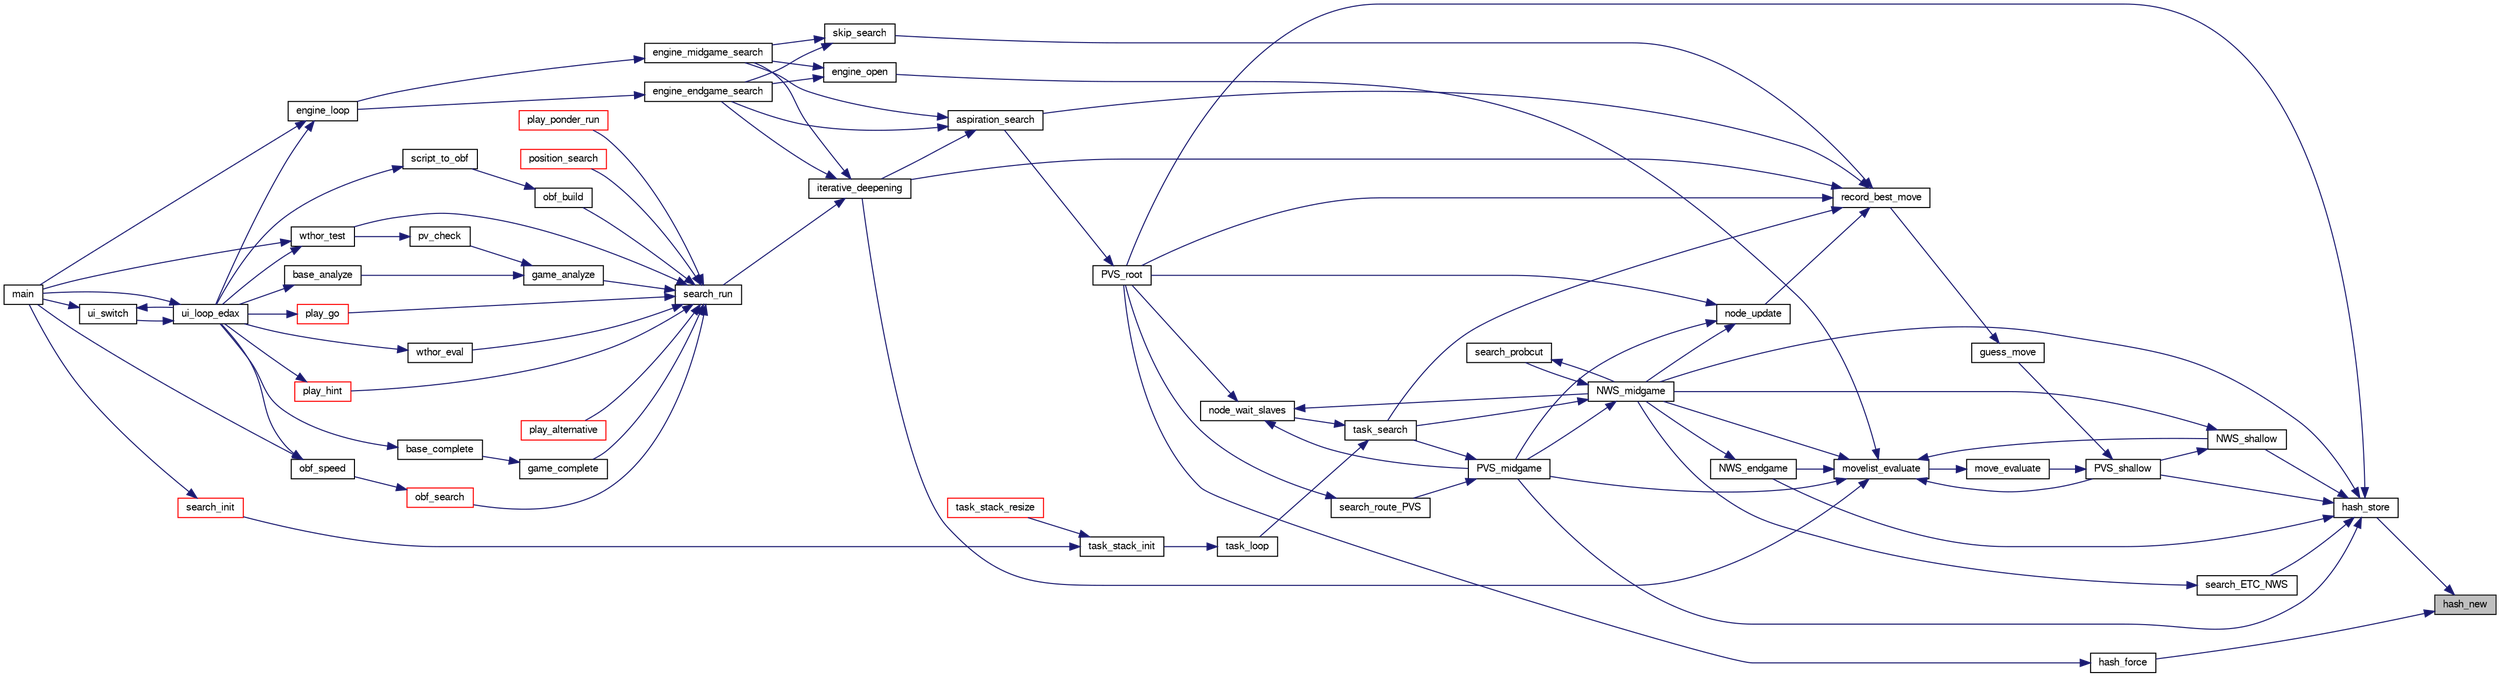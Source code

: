 digraph "hash_new"
{
 // LATEX_PDF_SIZE
  bgcolor="transparent";
  edge [fontname="FreeSans",fontsize="10",labelfontname="FreeSans",labelfontsize="10"];
  node [fontname="FreeSans",fontsize="10",shape=record];
  rankdir="RL";
  Node1 [label="hash_new",height=0.2,width=0.4,color="black", fillcolor="grey75", style="filled", fontcolor="black",tooltip="Initialize a new hash table item."];
  Node1 -> Node2 [dir="back",color="midnightblue",fontsize="10",style="solid",fontname="FreeSans"];
  Node2 [label="hash_force",height=0.2,width=0.4,color="black",URL="$hash-lock-free_8c.html#afc49ea21f519e15381b02aabff9884f2",tooltip="Store an hashtable item."];
  Node2 -> Node3 [dir="back",color="midnightblue",fontsize="10",style="solid",fontname="FreeSans"];
  Node3 [label="PVS_root",height=0.2,width=0.4,color="black",URL="$root_8c.html#a1367650ce57b9632f862da187074edb7",tooltip="Principal Variation Search algorithm at the root of the tree."];
  Node3 -> Node4 [dir="back",color="midnightblue",fontsize="10",style="solid",fontname="FreeSans"];
  Node4 [label="aspiration_search",height=0.2,width=0.4,color="black",URL="$root_8c.html#ad7e7acc5e26be0248b45eff34678ee3b",tooltip="Aspiration window."];
  Node4 -> Node5 [dir="back",color="midnightblue",fontsize="10",style="solid",fontname="FreeSans"];
  Node5 [label="engine_endgame_search",height=0.2,width=0.4,color="black",URL="$cassio_8c.html#a59118e647ced4f05560b431b30ad73b9",tooltip="Endgame search."];
  Node5 -> Node6 [dir="back",color="midnightblue",fontsize="10",style="solid",fontname="FreeSans"];
  Node6 [label="engine_loop",height=0.2,width=0.4,color="black",URL="$cassio_8c.html#a3c5b977358cdb105de103ac2c2829f01",tooltip="Loop event."];
  Node6 -> Node7 [dir="back",color="midnightblue",fontsize="10",style="solid",fontname="FreeSans"];
  Node7 [label="main",height=0.2,width=0.4,color="black",URL="$main_8c.html#a3c04138a5bfe5d72780bb7e82a18e627",tooltip="edax main function."];
  Node6 -> Node8 [dir="back",color="midnightblue",fontsize="10",style="solid",fontname="FreeSans"];
  Node8 [label="ui_loop_edax",height=0.2,width=0.4,color="black",URL="$edax_8c.html#a2354b96c7688bae32bedb6203d672f50",tooltip="Loop event."];
  Node8 -> Node7 [dir="back",color="midnightblue",fontsize="10",style="solid",fontname="FreeSans"];
  Node8 -> Node9 [dir="back",color="midnightblue",fontsize="10",style="solid",fontname="FreeSans"];
  Node9 [label="ui_switch",height=0.2,width=0.4,color="black",URL="$ui_8c.html#a4234d6b0fd690186ef0ec2fc2eba2d4d",tooltip="Switch between different User Interface."];
  Node9 -> Node7 [dir="back",color="midnightblue",fontsize="10",style="solid",fontname="FreeSans"];
  Node9 -> Node8 [dir="back",color="midnightblue",fontsize="10",style="solid",fontname="FreeSans"];
  Node4 -> Node10 [dir="back",color="midnightblue",fontsize="10",style="solid",fontname="FreeSans"];
  Node10 [label="engine_midgame_search",height=0.2,width=0.4,color="black",URL="$cassio_8c.html#a71ebe2bfb187238a48c94edd82cb3024",tooltip="Midgame search."];
  Node10 -> Node6 [dir="back",color="midnightblue",fontsize="10",style="solid",fontname="FreeSans"];
  Node4 -> Node11 [dir="back",color="midnightblue",fontsize="10",style="solid",fontname="FreeSans"];
  Node11 [label="iterative_deepening",height=0.2,width=0.4,color="black",URL="$root_8c.html#a0e77250a21e5f5d70917a5356c22f5f3",tooltip="Iterative deepening."];
  Node11 -> Node5 [dir="back",color="midnightblue",fontsize="10",style="solid",fontname="FreeSans"];
  Node11 -> Node10 [dir="back",color="midnightblue",fontsize="10",style="solid",fontname="FreeSans"];
  Node11 -> Node12 [dir="back",color="midnightblue",fontsize="10",style="solid",fontname="FreeSans"];
  Node12 [label="search_run",height=0.2,width=0.4,color="black",URL="$root_8c.html#ae8b727693fc7a90e504bd8abec158c84",tooltip="Search the bestmove of a given board."];
  Node12 -> Node13 [dir="back",color="midnightblue",fontsize="10",style="solid",fontname="FreeSans"];
  Node13 [label="game_analyze",height=0.2,width=0.4,color="black",URL="$game_8c.html#a17775ff0efa3d8592bed935dedb31a45",tooltip="Analyze an endgame."];
  Node13 -> Node14 [dir="back",color="midnightblue",fontsize="10",style="solid",fontname="FreeSans"];
  Node14 [label="base_analyze",height=0.2,width=0.4,color="black",URL="$base_8c.html#a130adf3915feeb8dd21edd8c715c220f",tooltip="Base analysis."];
  Node14 -> Node8 [dir="back",color="midnightblue",fontsize="10",style="solid",fontname="FreeSans"];
  Node13 -> Node15 [dir="back",color="midnightblue",fontsize="10",style="solid",fontname="FreeSans"];
  Node15 [label="pv_check",height=0.2,width=0.4,color="black",URL="$base_8c.html#ae5fd96b2c5fc0853715832158d172eb0",tooltip="Verify that a PV does not contain errors."];
  Node15 -> Node16 [dir="back",color="midnightblue",fontsize="10",style="solid",fontname="FreeSans"];
  Node16 [label="wthor_test",height=0.2,width=0.4,color="black",URL="$base_8c.html#acd4aaf9717e79148da6c763b1c022016",tooltip="Test Search with a wthor base."];
  Node16 -> Node7 [dir="back",color="midnightblue",fontsize="10",style="solid",fontname="FreeSans"];
  Node16 -> Node8 [dir="back",color="midnightblue",fontsize="10",style="solid",fontname="FreeSans"];
  Node12 -> Node17 [dir="back",color="midnightblue",fontsize="10",style="solid",fontname="FreeSans"];
  Node17 [label="game_complete",height=0.2,width=0.4,color="black",URL="$game_8c.html#a2478745958cb21430866a4ea503274df",tooltip="Terminate an unfinished game."];
  Node17 -> Node18 [dir="back",color="midnightblue",fontsize="10",style="solid",fontname="FreeSans"];
  Node18 [label="base_complete",height=0.2,width=0.4,color="black",URL="$base_8c.html#a2aaa6c7fc6111edcd85b623bcd217180",tooltip="Base analysis."];
  Node18 -> Node8 [dir="back",color="midnightblue",fontsize="10",style="solid",fontname="FreeSans"];
  Node12 -> Node19 [dir="back",color="midnightblue",fontsize="10",style="solid",fontname="FreeSans"];
  Node19 [label="obf_build",height=0.2,width=0.4,color="black",URL="$obftest_8c.html#a6ed0f135c4cf4021e18eb1a965a72bfa",tooltip="Build an OBF structure."];
  Node19 -> Node20 [dir="back",color="midnightblue",fontsize="10",style="solid",fontname="FreeSans"];
  Node20 [label="script_to_obf",height=0.2,width=0.4,color="black",URL="$obftest_8c.html#ad1bc6f7d32d2b1775f5e91f2d2e0f8b8",tooltip="Build an OBF file from a Script file."];
  Node20 -> Node8 [dir="back",color="midnightblue",fontsize="10",style="solid",fontname="FreeSans"];
  Node12 -> Node21 [dir="back",color="midnightblue",fontsize="10",style="solid",fontname="FreeSans"];
  Node21 [label="obf_search",height=0.2,width=0.4,color="red",URL="$obftest_8c.html#ab9783a5ca8dc9d2b69ed9ae61945bbfb",tooltip="Analyze an OBF structure."];
  Node21 -> Node22 [dir="back",color="midnightblue",fontsize="10",style="solid",fontname="FreeSans"];
  Node22 [label="obf_speed",height=0.2,width=0.4,color="black",URL="$obftest_8c.html#a07fd9cdb993c22a9de285e054331e4e4",tooltip="Test edax speed by running for at least 1 minutes on problems deeper and deeper."];
  Node22 -> Node7 [dir="back",color="midnightblue",fontsize="10",style="solid",fontname="FreeSans"];
  Node22 -> Node8 [dir="back",color="midnightblue",fontsize="10",style="solid",fontname="FreeSans"];
  Node12 -> Node24 [dir="back",color="midnightblue",fontsize="10",style="solid",fontname="FreeSans"];
  Node24 [label="play_alternative",height=0.2,width=0.4,color="red",URL="$play_8c.html#ab220e1e3acf69015cd2e2b32abbdbaae",tooltip="Seek for the best alternative move."];
  Node12 -> Node26 [dir="back",color="midnightblue",fontsize="10",style="solid",fontname="FreeSans"];
  Node26 [label="play_go",height=0.2,width=0.4,color="red",URL="$play_8c.html#aeba64a0b6660a04cff93da447da3f746",tooltip="Start thinking."];
  Node26 -> Node8 [dir="back",color="midnightblue",fontsize="10",style="solid",fontname="FreeSans"];
  Node12 -> Node36 [dir="back",color="midnightblue",fontsize="10",style="solid",fontname="FreeSans"];
  Node36 [label="play_hint",height=0.2,width=0.4,color="red",URL="$play_8c.html#a331a1824215c3c7be0241fe0e2d4da57",tooltip="Start thinking."];
  Node36 -> Node8 [dir="back",color="midnightblue",fontsize="10",style="solid",fontname="FreeSans"];
  Node12 -> Node37 [dir="back",color="midnightblue",fontsize="10",style="solid",fontname="FreeSans"];
  Node37 [label="play_ponder_run",height=0.2,width=0.4,color="red",URL="$play_8c.html#a6a826d8e8634b46e269daeed05de785c",tooltip="do ponderation."];
  Node12 -> Node41 [dir="back",color="midnightblue",fontsize="10",style="solid",fontname="FreeSans"];
  Node41 [label="position_search",height=0.2,width=0.4,color="red",URL="$book_8c.html#ad3b2686173649c214c8349e5e3da0aca",tooltip="Evaluate a position."];
  Node12 -> Node66 [dir="back",color="midnightblue",fontsize="10",style="solid",fontname="FreeSans"];
  Node66 [label="wthor_eval",height=0.2,width=0.4,color="black",URL="$base_8c.html#a86b72b1d7f3ee47ec62cbb618546ec70",tooltip="Test Eval with a wthor base."];
  Node66 -> Node8 [dir="back",color="midnightblue",fontsize="10",style="solid",fontname="FreeSans"];
  Node12 -> Node16 [dir="back",color="midnightblue",fontsize="10",style="solid",fontname="FreeSans"];
  Node1 -> Node67 [dir="back",color="midnightblue",fontsize="10",style="solid",fontname="FreeSans"];
  Node67 [label="hash_store",height=0.2,width=0.4,color="black",URL="$hash-lock-free_8c.html#ae70e5c17e3d2cf7fb49e085be7092843",tooltip="Store an hashtable item."];
  Node67 -> Node68 [dir="back",color="midnightblue",fontsize="10",style="solid",fontname="FreeSans"];
  Node68 [label="NWS_endgame",height=0.2,width=0.4,color="black",URL="$endgame_8c.html#a3a2fd5b24cddcf17f9b29921bbf9ec57",tooltip="Evaluate an endgame position with a Null Window Search algorithm."];
  Node68 -> Node69 [dir="back",color="midnightblue",fontsize="10",style="solid",fontname="FreeSans"];
  Node69 [label="NWS_midgame",height=0.2,width=0.4,color="black",URL="$midgame_8c.html#a124e89d53abb00ee28a9f3135b5682dc",tooltip="Evaluate a midgame position with a Null Window Search algorithm."];
  Node69 -> Node70 [dir="back",color="midnightblue",fontsize="10",style="solid",fontname="FreeSans"];
  Node70 [label="PVS_midgame",height=0.2,width=0.4,color="black",URL="$midgame_8c.html#a356424012da8237d13afb64450c0fb33",tooltip="Evaluate a position with a deep Principal Variation Search algorithm."];
  Node70 -> Node71 [dir="back",color="midnightblue",fontsize="10",style="solid",fontname="FreeSans"];
  Node71 [label="search_route_PVS",height=0.2,width=0.4,color="black",URL="$root_8c.html#ab2e5830644a88819b823d90fd9878d4d",tooltip="Reroute the PVS between midgame,endgame or terminal PVS."];
  Node71 -> Node3 [dir="back",color="midnightblue",fontsize="10",style="solid",fontname="FreeSans"];
  Node70 -> Node72 [dir="back",color="midnightblue",fontsize="10",style="solid",fontname="FreeSans"];
  Node72 [label="task_search",height=0.2,width=0.4,color="black",URL="$ybwc_8c.html#aaa4fc1461e78cd5569318f9e19399e50",tooltip="A parallel search within a Task structure."];
  Node72 -> Node73 [dir="back",color="midnightblue",fontsize="10",style="solid",fontname="FreeSans"];
  Node73 [label="node_wait_slaves",height=0.2,width=0.4,color="black",URL="$ybwc_8c.html#a6cab65bf7dade2f8653a2e3276b89c78",tooltip="Wait for slaves termination."];
  Node73 -> Node69 [dir="back",color="midnightblue",fontsize="10",style="solid",fontname="FreeSans"];
  Node73 -> Node70 [dir="back",color="midnightblue",fontsize="10",style="solid",fontname="FreeSans"];
  Node73 -> Node3 [dir="back",color="midnightblue",fontsize="10",style="solid",fontname="FreeSans"];
  Node72 -> Node74 [dir="back",color="midnightblue",fontsize="10",style="solid",fontname="FreeSans"];
  Node74 [label="task_loop",height=0.2,width=0.4,color="black",URL="$ybwc_8c.html#a6b16943d9461c507b37a3228768e840d",tooltip="The main loop runned by a task."];
  Node74 -> Node75 [dir="back",color="midnightblue",fontsize="10",style="solid",fontname="FreeSans"];
  Node75 [label="task_stack_init",height=0.2,width=0.4,color="black",URL="$ybwc_8c.html#a9cb14f779a1d8a9e62b7f7acdbd0eebe",tooltip="Initialize the stack of tasks."];
  Node75 -> Node76 [dir="back",color="midnightblue",fontsize="10",style="solid",fontname="FreeSans"];
  Node76 [label="search_init",height=0.2,width=0.4,color="red",URL="$search_8c.html#a1b7d29da171f6927ea8212ee768f37c9",tooltip="Init the main search."];
  Node76 -> Node7 [dir="back",color="midnightblue",fontsize="10",style="solid",fontname="FreeSans"];
  Node75 -> Node80 [dir="back",color="midnightblue",fontsize="10",style="solid",fontname="FreeSans"];
  Node80 [label="task_stack_resize",height=0.2,width=0.4,color="red",URL="$ybwc_8c.html#a95a724079314f7b0fa62a0d83ad74541",tooltip="Resize the stack of tasks."];
  Node69 -> Node82 [dir="back",color="midnightblue",fontsize="10",style="solid",fontname="FreeSans"];
  Node82 [label="search_probcut",height=0.2,width=0.4,color="black",URL="$midgame_8c.html#a232fed82bb28cdcc18d59d1cfecab0f1",tooltip="Probcut."];
  Node82 -> Node69 [dir="back",color="midnightblue",fontsize="10",style="solid",fontname="FreeSans"];
  Node69 -> Node72 [dir="back",color="midnightblue",fontsize="10",style="solid",fontname="FreeSans"];
  Node67 -> Node69 [dir="back",color="midnightblue",fontsize="10",style="solid",fontname="FreeSans"];
  Node67 -> Node83 [dir="back",color="midnightblue",fontsize="10",style="solid",fontname="FreeSans"];
  Node83 [label="NWS_shallow",height=0.2,width=0.4,color="black",URL="$midgame_8c.html#af1a84e98330ad790762f316451f36067",tooltip="Evaluate a midgame position with a Null Window Search algorithm."];
  Node83 -> Node69 [dir="back",color="midnightblue",fontsize="10",style="solid",fontname="FreeSans"];
  Node83 -> Node84 [dir="back",color="midnightblue",fontsize="10",style="solid",fontname="FreeSans"];
  Node84 [label="PVS_shallow",height=0.2,width=0.4,color="black",URL="$midgame_8c.html#a3d850972578e626b2a9d566152b681f5",tooltip="Evaluate a midgame position at shallow depth."];
  Node84 -> Node85 [dir="back",color="midnightblue",fontsize="10",style="solid",fontname="FreeSans"];
  Node85 [label="guess_move",height=0.2,width=0.4,color="black",URL="$root_8c.html#a6ac3c5f991e5a6a40a27d0a9e425aaca",tooltip="Guess a move."];
  Node85 -> Node86 [dir="back",color="midnightblue",fontsize="10",style="solid",fontname="FreeSans"];
  Node86 [label="record_best_move",height=0.2,width=0.4,color="black",URL="$root_8c.html#ae557ecf41efe8b033969349603c765e2",tooltip="Record best move."];
  Node86 -> Node4 [dir="back",color="midnightblue",fontsize="10",style="solid",fontname="FreeSans"];
  Node86 -> Node11 [dir="back",color="midnightblue",fontsize="10",style="solid",fontname="FreeSans"];
  Node86 -> Node87 [dir="back",color="midnightblue",fontsize="10",style="solid",fontname="FreeSans"];
  Node87 [label="node_update",height=0.2,width=0.4,color="black",URL="$ybwc_8c.html#aaa3720f7191596fadf637ee6fddc8666",tooltip="Update a node."];
  Node87 -> Node69 [dir="back",color="midnightblue",fontsize="10",style="solid",fontname="FreeSans"];
  Node87 -> Node70 [dir="back",color="midnightblue",fontsize="10",style="solid",fontname="FreeSans"];
  Node87 -> Node3 [dir="back",color="midnightblue",fontsize="10",style="solid",fontname="FreeSans"];
  Node86 -> Node3 [dir="back",color="midnightblue",fontsize="10",style="solid",fontname="FreeSans"];
  Node86 -> Node88 [dir="back",color="midnightblue",fontsize="10",style="solid",fontname="FreeSans"];
  Node88 [label="skip_search",height=0.2,width=0.4,color="black",URL="$cassio_8c.html#a9d4678777a6a7d2828934b2c8f0dc182",tooltip="Check if a search has already been done here."];
  Node88 -> Node5 [dir="back",color="midnightblue",fontsize="10",style="solid",fontname="FreeSans"];
  Node88 -> Node10 [dir="back",color="midnightblue",fontsize="10",style="solid",fontname="FreeSans"];
  Node86 -> Node72 [dir="back",color="midnightblue",fontsize="10",style="solid",fontname="FreeSans"];
  Node84 -> Node89 [dir="back",color="midnightblue",fontsize="10",style="solid",fontname="FreeSans"];
  Node89 [label="move_evaluate",height=0.2,width=0.4,color="black",URL="$move_8c.html#a57eefc66553dd853ba6a21d3d6abb3e0",tooltip="Evaluate a list of move."];
  Node89 -> Node90 [dir="back",color="midnightblue",fontsize="10",style="solid",fontname="FreeSans"];
  Node90 [label="movelist_evaluate",height=0.2,width=0.4,color="black",URL="$move_8c.html#a9b4b1c7be1b237198713f0355f60fe28",tooltip="Evaluate a list of move in order to sort it."];
  Node90 -> Node91 [dir="back",color="midnightblue",fontsize="10",style="solid",fontname="FreeSans"];
  Node91 [label="engine_open",height=0.2,width=0.4,color="black",URL="$cassio_8c.html#a9ff171085ccae4be6241cd583028adcf",tooltip="Open search engine."];
  Node91 -> Node5 [dir="back",color="midnightblue",fontsize="10",style="solid",fontname="FreeSans"];
  Node91 -> Node10 [dir="back",color="midnightblue",fontsize="10",style="solid",fontname="FreeSans"];
  Node90 -> Node11 [dir="back",color="midnightblue",fontsize="10",style="solid",fontname="FreeSans"];
  Node90 -> Node68 [dir="back",color="midnightblue",fontsize="10",style="solid",fontname="FreeSans"];
  Node90 -> Node69 [dir="back",color="midnightblue",fontsize="10",style="solid",fontname="FreeSans"];
  Node90 -> Node83 [dir="back",color="midnightblue",fontsize="10",style="solid",fontname="FreeSans"];
  Node90 -> Node70 [dir="back",color="midnightblue",fontsize="10",style="solid",fontname="FreeSans"];
  Node90 -> Node84 [dir="back",color="midnightblue",fontsize="10",style="solid",fontname="FreeSans"];
  Node67 -> Node70 [dir="back",color="midnightblue",fontsize="10",style="solid",fontname="FreeSans"];
  Node67 -> Node3 [dir="back",color="midnightblue",fontsize="10",style="solid",fontname="FreeSans"];
  Node67 -> Node84 [dir="back",color="midnightblue",fontsize="10",style="solid",fontname="FreeSans"];
  Node67 -> Node92 [dir="back",color="midnightblue",fontsize="10",style="solid",fontname="FreeSans"];
  Node92 [label="search_ETC_NWS",height=0.2,width=0.4,color="black",URL="$search_8c.html#acca0552701cb0d46a406101f5f426e17",tooltip="Enhanced Transposition Cutoff (ETC)."];
  Node92 -> Node69 [dir="back",color="midnightblue",fontsize="10",style="solid",fontname="FreeSans"];
}
